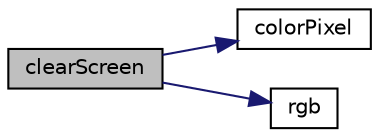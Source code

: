 digraph "clearScreen"
{
  edge [fontname="Helvetica",fontsize="10",labelfontname="Helvetica",labelfontsize="10"];
  node [fontname="Helvetica",fontsize="10",shape=record];
  rankdir="LR";
  Node0 [label="clearScreen",height=0.2,width=0.4,color="black", fillcolor="grey75", style="filled", fontcolor="black"];
  Node0 -> Node1 [color="midnightblue",fontsize="10",style="solid",fontname="Helvetica"];
  Node1 [label="colorPixel",height=0.2,width=0.4,color="black", fillcolor="white", style="filled",URL="$group__video__gr.html#ga14840e6cba314a5c6122c1ddde7261f2"];
  Node0 -> Node2 [color="midnightblue",fontsize="10",style="solid",fontname="Helvetica"];
  Node2 [label="rgb",height=0.2,width=0.4,color="black", fillcolor="white", style="filled",URL="$video__gr_8c.html#a8ac8469511c64983e8f0a678a14f0e36"];
}
